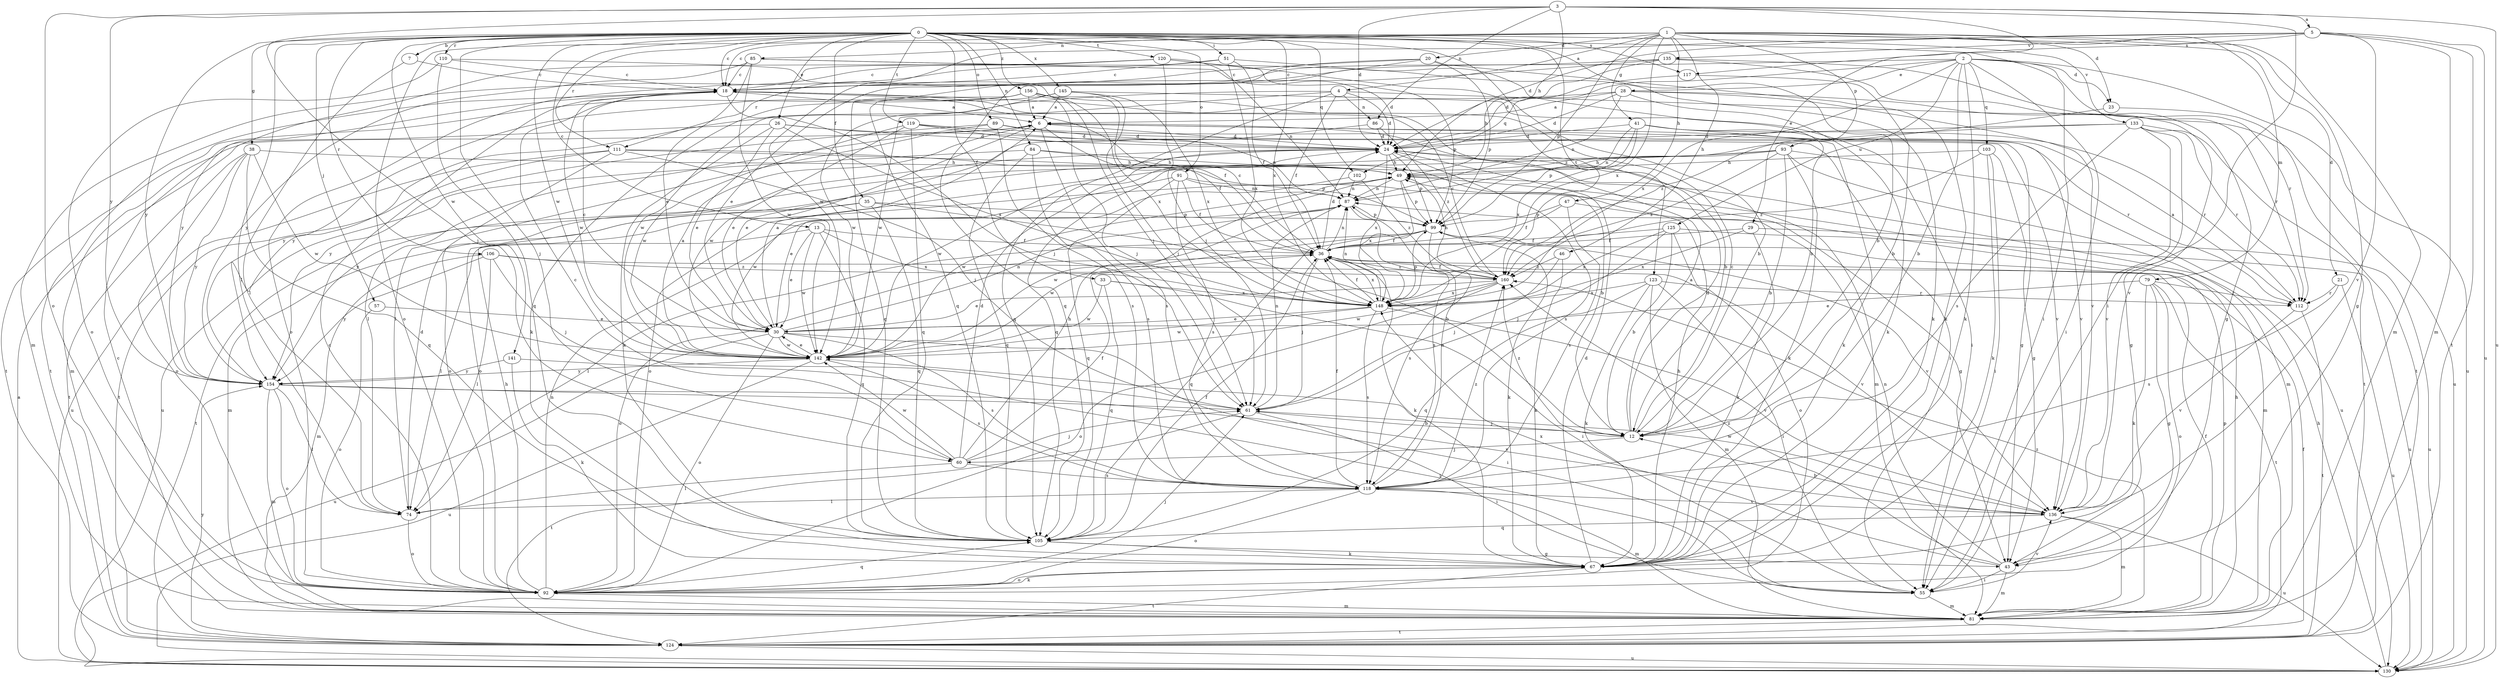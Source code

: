 strict digraph  {
0;
1;
2;
3;
4;
5;
6;
7;
12;
13;
18;
20;
21;
23;
24;
26;
28;
29;
30;
33;
35;
36;
38;
41;
43;
46;
47;
49;
51;
55;
57;
60;
61;
67;
74;
79;
81;
84;
85;
86;
87;
89;
91;
92;
93;
99;
102;
103;
105;
106;
110;
111;
112;
117;
118;
119;
120;
123;
124;
125;
130;
133;
135;
136;
141;
142;
145;
148;
154;
156;
160;
0 -> 7  [label=b];
0 -> 12  [label=b];
0 -> 13  [label=c];
0 -> 18  [label=c];
0 -> 26  [label=e];
0 -> 33  [label=f];
0 -> 35  [label=f];
0 -> 38  [label=g];
0 -> 51  [label=i];
0 -> 55  [label=i];
0 -> 57  [label=j];
0 -> 60  [label=j];
0 -> 74  [label=l];
0 -> 84  [label=n];
0 -> 89  [label=o];
0 -> 91  [label=o];
0 -> 102  [label=q];
0 -> 106  [label=r];
0 -> 110  [label=r];
0 -> 111  [label=r];
0 -> 117  [label=s];
0 -> 119  [label=t];
0 -> 120  [label=t];
0 -> 123  [label=t];
0 -> 133  [label=v];
0 -> 141  [label=w];
0 -> 142  [label=w];
0 -> 145  [label=x];
0 -> 148  [label=x];
0 -> 154  [label=y];
0 -> 156  [label=z];
0 -> 160  [label=z];
1 -> 4  [label=a];
1 -> 18  [label=c];
1 -> 20  [label=d];
1 -> 21  [label=d];
1 -> 23  [label=d];
1 -> 41  [label=g];
1 -> 43  [label=g];
1 -> 46  [label=h];
1 -> 47  [label=h];
1 -> 79  [label=m];
1 -> 81  [label=m];
1 -> 85  [label=n];
1 -> 92  [label=o];
1 -> 93  [label=p];
1 -> 99  [label=p];
1 -> 148  [label=x];
2 -> 12  [label=b];
2 -> 23  [label=d];
2 -> 28  [label=e];
2 -> 55  [label=i];
2 -> 67  [label=k];
2 -> 102  [label=q];
2 -> 103  [label=q];
2 -> 111  [label=r];
2 -> 112  [label=r];
2 -> 125  [label=u];
2 -> 130  [label=u];
2 -> 148  [label=x];
3 -> 5  [label=a];
3 -> 24  [label=d];
3 -> 29  [label=e];
3 -> 49  [label=h];
3 -> 55  [label=i];
3 -> 60  [label=j];
3 -> 86  [label=n];
3 -> 92  [label=o];
3 -> 130  [label=u];
3 -> 154  [label=y];
4 -> 24  [label=d];
4 -> 36  [label=f];
4 -> 86  [label=n];
4 -> 105  [label=q];
4 -> 130  [label=u];
4 -> 142  [label=w];
4 -> 154  [label=y];
5 -> 24  [label=d];
5 -> 81  [label=m];
5 -> 117  [label=s];
5 -> 124  [label=t];
5 -> 130  [label=u];
5 -> 135  [label=v];
5 -> 136  [label=v];
5 -> 142  [label=w];
6 -> 24  [label=d];
6 -> 30  [label=e];
6 -> 36  [label=f];
6 -> 74  [label=l];
6 -> 112  [label=r];
6 -> 118  [label=s];
7 -> 18  [label=c];
7 -> 74  [label=l];
12 -> 6  [label=a];
12 -> 18  [label=c];
12 -> 24  [label=d];
12 -> 60  [label=j];
12 -> 61  [label=j];
12 -> 160  [label=z];
13 -> 30  [label=e];
13 -> 36  [label=f];
13 -> 74  [label=l];
13 -> 105  [label=q];
13 -> 142  [label=w];
13 -> 148  [label=x];
18 -> 6  [label=a];
18 -> 61  [label=j];
18 -> 124  [label=t];
18 -> 142  [label=w];
20 -> 18  [label=c];
20 -> 30  [label=e];
20 -> 67  [label=k];
20 -> 99  [label=p];
20 -> 105  [label=q];
21 -> 112  [label=r];
21 -> 118  [label=s];
21 -> 130  [label=u];
23 -> 124  [label=t];
23 -> 160  [label=z];
24 -> 49  [label=h];
24 -> 81  [label=m];
24 -> 92  [label=o];
24 -> 99  [label=p];
24 -> 118  [label=s];
24 -> 142  [label=w];
24 -> 148  [label=x];
26 -> 24  [label=d];
26 -> 30  [label=e];
26 -> 55  [label=i];
26 -> 67  [label=k];
26 -> 81  [label=m];
26 -> 148  [label=x];
28 -> 6  [label=a];
28 -> 24  [label=d];
28 -> 67  [label=k];
28 -> 87  [label=n];
28 -> 112  [label=r];
28 -> 136  [label=v];
28 -> 142  [label=w];
29 -> 36  [label=f];
29 -> 67  [label=k];
29 -> 130  [label=u];
29 -> 148  [label=x];
30 -> 6  [label=a];
30 -> 18  [label=c];
30 -> 55  [label=i];
30 -> 87  [label=n];
30 -> 92  [label=o];
30 -> 118  [label=s];
30 -> 130  [label=u];
30 -> 142  [label=w];
33 -> 55  [label=i];
33 -> 105  [label=q];
33 -> 142  [label=w];
33 -> 148  [label=x];
35 -> 12  [label=b];
35 -> 81  [label=m];
35 -> 99  [label=p];
35 -> 105  [label=q];
35 -> 124  [label=t];
36 -> 18  [label=c];
36 -> 24  [label=d];
36 -> 61  [label=j];
36 -> 67  [label=k];
36 -> 87  [label=n];
36 -> 92  [label=o];
36 -> 148  [label=x];
36 -> 160  [label=z];
38 -> 49  [label=h];
38 -> 92  [label=o];
38 -> 105  [label=q];
38 -> 124  [label=t];
38 -> 142  [label=w];
38 -> 154  [label=y];
41 -> 24  [label=d];
41 -> 67  [label=k];
41 -> 87  [label=n];
41 -> 99  [label=p];
41 -> 112  [label=r];
41 -> 136  [label=v];
41 -> 148  [label=x];
43 -> 55  [label=i];
43 -> 81  [label=m];
43 -> 87  [label=n];
43 -> 148  [label=x];
43 -> 160  [label=z];
46 -> 61  [label=j];
46 -> 67  [label=k];
46 -> 160  [label=z];
47 -> 36  [label=f];
47 -> 81  [label=m];
47 -> 99  [label=p];
47 -> 118  [label=s];
49 -> 87  [label=n];
49 -> 99  [label=p];
49 -> 142  [label=w];
49 -> 148  [label=x];
51 -> 12  [label=b];
51 -> 18  [label=c];
51 -> 36  [label=f];
51 -> 81  [label=m];
51 -> 148  [label=x];
55 -> 81  [label=m];
55 -> 136  [label=v];
57 -> 30  [label=e];
57 -> 92  [label=o];
60 -> 18  [label=c];
60 -> 24  [label=d];
60 -> 36  [label=f];
60 -> 49  [label=h];
60 -> 61  [label=j];
60 -> 74  [label=l];
60 -> 118  [label=s];
60 -> 142  [label=w];
61 -> 12  [label=b];
61 -> 55  [label=i];
61 -> 87  [label=n];
61 -> 124  [label=t];
67 -> 24  [label=d];
67 -> 49  [label=h];
67 -> 92  [label=o];
67 -> 124  [label=t];
74 -> 24  [label=d];
74 -> 92  [label=o];
79 -> 30  [label=e];
79 -> 43  [label=g];
79 -> 67  [label=k];
79 -> 92  [label=o];
79 -> 112  [label=r];
79 -> 124  [label=t];
81 -> 18  [label=c];
81 -> 36  [label=f];
81 -> 49  [label=h];
81 -> 99  [label=p];
81 -> 124  [label=t];
81 -> 160  [label=z];
84 -> 12  [label=b];
84 -> 49  [label=h];
84 -> 105  [label=q];
84 -> 118  [label=s];
84 -> 130  [label=u];
85 -> 18  [label=c];
85 -> 24  [label=d];
85 -> 30  [label=e];
85 -> 67  [label=k];
85 -> 142  [label=w];
85 -> 154  [label=y];
86 -> 24  [label=d];
86 -> 142  [label=w];
86 -> 160  [label=z];
87 -> 99  [label=p];
87 -> 118  [label=s];
87 -> 142  [label=w];
89 -> 24  [label=d];
89 -> 43  [label=g];
89 -> 74  [label=l];
89 -> 118  [label=s];
89 -> 154  [label=y];
91 -> 36  [label=f];
91 -> 43  [label=g];
91 -> 87  [label=n];
91 -> 105  [label=q];
91 -> 118  [label=s];
91 -> 142  [label=w];
92 -> 18  [label=c];
92 -> 49  [label=h];
92 -> 61  [label=j];
92 -> 67  [label=k];
92 -> 81  [label=m];
92 -> 87  [label=n];
92 -> 105  [label=q];
93 -> 12  [label=b];
93 -> 49  [label=h];
93 -> 67  [label=k];
93 -> 81  [label=m];
93 -> 92  [label=o];
93 -> 130  [label=u];
93 -> 154  [label=y];
93 -> 160  [label=z];
99 -> 36  [label=f];
99 -> 67  [label=k];
99 -> 74  [label=l];
99 -> 105  [label=q];
99 -> 118  [label=s];
99 -> 136  [label=v];
99 -> 142  [label=w];
102 -> 30  [label=e];
102 -> 87  [label=n];
102 -> 160  [label=z];
103 -> 43  [label=g];
103 -> 49  [label=h];
103 -> 55  [label=i];
103 -> 67  [label=k];
103 -> 160  [label=z];
105 -> 36  [label=f];
105 -> 43  [label=g];
105 -> 67  [label=k];
106 -> 61  [label=j];
106 -> 74  [label=l];
106 -> 81  [label=m];
106 -> 136  [label=v];
106 -> 154  [label=y];
106 -> 160  [label=z];
110 -> 18  [label=c];
110 -> 61  [label=j];
110 -> 92  [label=o];
110 -> 105  [label=q];
111 -> 49  [label=h];
111 -> 61  [label=j];
111 -> 92  [label=o];
111 -> 99  [label=p];
111 -> 124  [label=t];
111 -> 130  [label=u];
112 -> 6  [label=a];
112 -> 124  [label=t];
112 -> 136  [label=v];
117 -> 12  [label=b];
117 -> 24  [label=d];
118 -> 36  [label=f];
118 -> 74  [label=l];
118 -> 81  [label=m];
118 -> 87  [label=n];
118 -> 92  [label=o];
118 -> 136  [label=v];
118 -> 160  [label=z];
119 -> 24  [label=d];
119 -> 30  [label=e];
119 -> 87  [label=n];
119 -> 105  [label=q];
119 -> 136  [label=v];
119 -> 142  [label=w];
120 -> 12  [label=b];
120 -> 18  [label=c];
120 -> 61  [label=j];
120 -> 87  [label=n];
120 -> 92  [label=o];
120 -> 99  [label=p];
120 -> 154  [label=y];
123 -> 55  [label=i];
123 -> 67  [label=k];
123 -> 81  [label=m];
123 -> 105  [label=q];
123 -> 112  [label=r];
123 -> 148  [label=x];
124 -> 36  [label=f];
124 -> 130  [label=u];
124 -> 154  [label=y];
125 -> 12  [label=b];
125 -> 36  [label=f];
125 -> 61  [label=j];
125 -> 92  [label=o];
125 -> 130  [label=u];
125 -> 148  [label=x];
130 -> 6  [label=a];
130 -> 49  [label=h];
133 -> 24  [label=d];
133 -> 43  [label=g];
133 -> 105  [label=q];
133 -> 112  [label=r];
133 -> 118  [label=s];
133 -> 124  [label=t];
133 -> 136  [label=v];
135 -> 18  [label=c];
135 -> 43  [label=g];
135 -> 49  [label=h];
135 -> 105  [label=q];
135 -> 136  [label=v];
136 -> 12  [label=b];
136 -> 81  [label=m];
136 -> 105  [label=q];
136 -> 130  [label=u];
136 -> 142  [label=w];
141 -> 55  [label=i];
141 -> 67  [label=k];
141 -> 154  [label=y];
142 -> 6  [label=a];
142 -> 30  [label=e];
142 -> 118  [label=s];
142 -> 130  [label=u];
142 -> 154  [label=y];
145 -> 6  [label=a];
145 -> 55  [label=i];
145 -> 61  [label=j];
145 -> 67  [label=k];
145 -> 142  [label=w];
145 -> 148  [label=x];
148 -> 30  [label=e];
148 -> 36  [label=f];
148 -> 87  [label=n];
148 -> 99  [label=p];
148 -> 118  [label=s];
148 -> 136  [label=v];
148 -> 142  [label=w];
154 -> 61  [label=j];
154 -> 74  [label=l];
154 -> 81  [label=m];
154 -> 92  [label=o];
154 -> 136  [label=v];
156 -> 6  [label=a];
156 -> 12  [label=b];
156 -> 36  [label=f];
156 -> 61  [label=j];
156 -> 105  [label=q];
156 -> 124  [label=t];
156 -> 148  [label=x];
156 -> 154  [label=y];
160 -> 18  [label=c];
160 -> 30  [label=e];
160 -> 36  [label=f];
160 -> 49  [label=h];
160 -> 92  [label=o];
160 -> 142  [label=w];
160 -> 148  [label=x];
}
